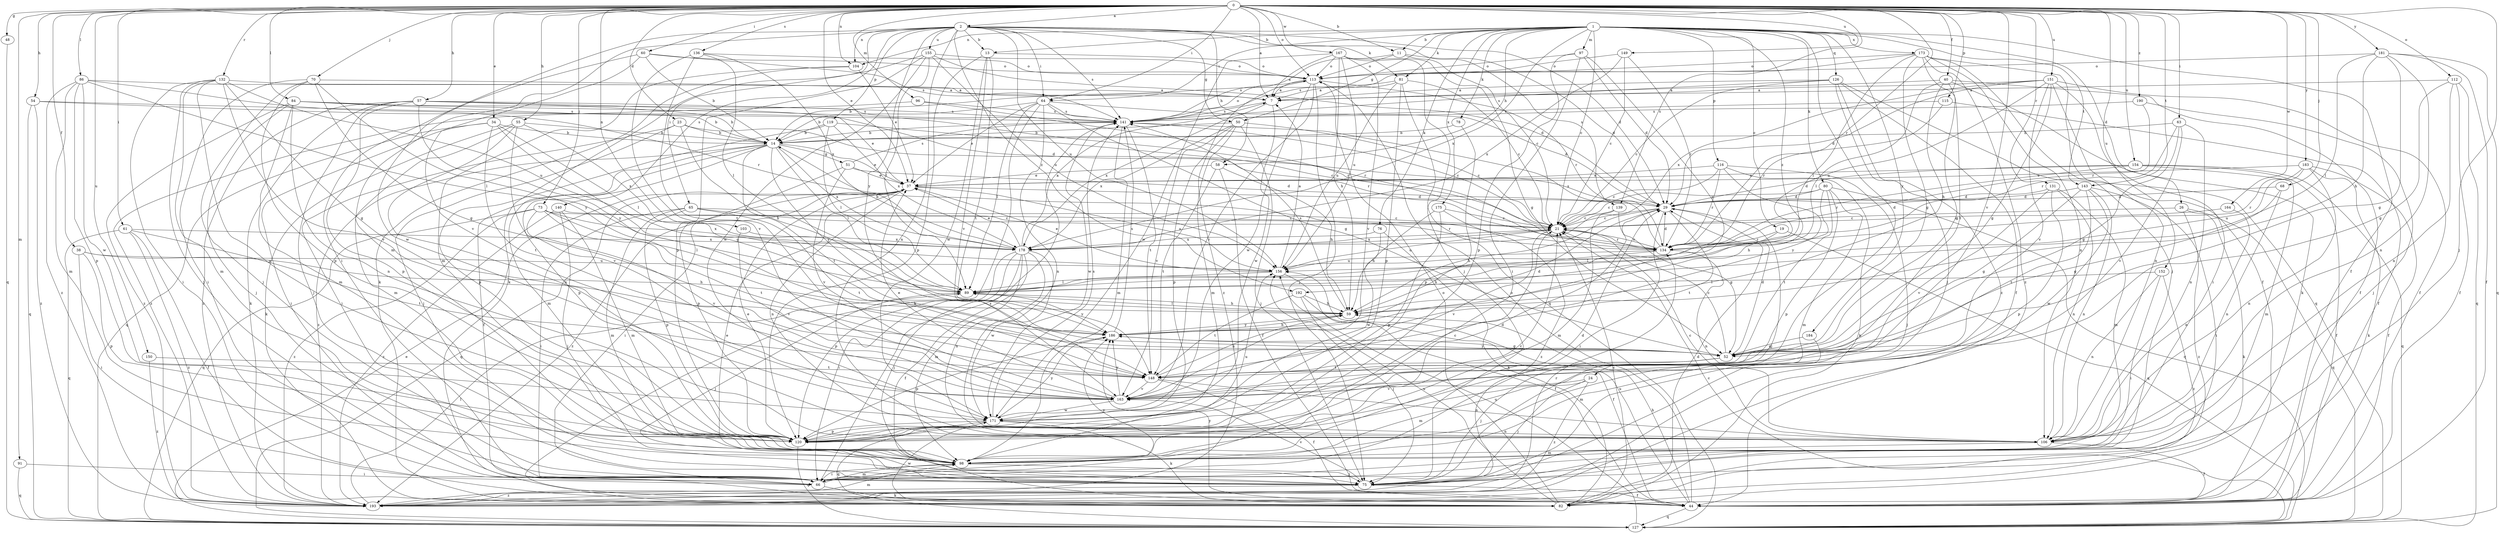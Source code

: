 strict digraph  {
0;
1;
2;
7;
11;
13;
14;
19;
21;
23;
24;
26;
29;
34;
37;
38;
40;
44;
48;
50;
51;
52;
54;
55;
57;
58;
59;
60;
61;
63;
64;
65;
66;
68;
70;
73;
75;
76;
78;
80;
81;
82;
84;
86;
89;
91;
96;
97;
98;
103;
104;
106;
112;
113;
115;
116;
119;
120;
126;
127;
131;
132;
134;
136;
139;
140;
141;
143;
148;
149;
150;
151;
152;
154;
155;
156;
163;
164;
167;
171;
173;
175;
178;
181;
183;
184;
186;
190;
192;
193;
0 -> 2  [label=a];
0 -> 7  [label=a];
0 -> 11  [label=b];
0 -> 23  [label=d];
0 -> 34  [label=e];
0 -> 37  [label=e];
0 -> 38  [label=f];
0 -> 40  [label=f];
0 -> 48  [label=g];
0 -> 54  [label=h];
0 -> 55  [label=h];
0 -> 57  [label=h];
0 -> 60  [label=i];
0 -> 61  [label=i];
0 -> 63  [label=i];
0 -> 64  [label=i];
0 -> 68  [label=j];
0 -> 70  [label=j];
0 -> 73  [label=j];
0 -> 75  [label=j];
0 -> 84  [label=l];
0 -> 86  [label=l];
0 -> 91  [label=m];
0 -> 96  [label=m];
0 -> 103  [label=n];
0 -> 104  [label=n];
0 -> 112  [label=o];
0 -> 113  [label=o];
0 -> 115  [label=p];
0 -> 131  [label=r];
0 -> 132  [label=r];
0 -> 134  [label=r];
0 -> 136  [label=s];
0 -> 139  [label=s];
0 -> 143  [label=t];
0 -> 149  [label=u];
0 -> 150  [label=u];
0 -> 151  [label=u];
0 -> 152  [label=u];
0 -> 154  [label=u];
0 -> 163  [label=v];
0 -> 164  [label=w];
0 -> 167  [label=w];
0 -> 181  [label=y];
0 -> 183  [label=y];
0 -> 190  [label=z];
1 -> 11  [label=b];
1 -> 13  [label=b];
1 -> 19  [label=c];
1 -> 21  [label=c];
1 -> 24  [label=d];
1 -> 26  [label=d];
1 -> 44  [label=f];
1 -> 50  [label=g];
1 -> 58  [label=h];
1 -> 64  [label=i];
1 -> 76  [label=k];
1 -> 78  [label=k];
1 -> 80  [label=k];
1 -> 81  [label=k];
1 -> 97  [label=m];
1 -> 104  [label=n];
1 -> 116  [label=p];
1 -> 126  [label=q];
1 -> 143  [label=t];
1 -> 173  [label=x];
1 -> 175  [label=x];
1 -> 178  [label=x];
1 -> 184  [label=y];
1 -> 192  [label=z];
2 -> 13  [label=b];
2 -> 29  [label=d];
2 -> 50  [label=g];
2 -> 58  [label=h];
2 -> 64  [label=i];
2 -> 65  [label=i];
2 -> 66  [label=i];
2 -> 81  [label=k];
2 -> 98  [label=m];
2 -> 104  [label=n];
2 -> 106  [label=n];
2 -> 119  [label=p];
2 -> 139  [label=s];
2 -> 140  [label=s];
2 -> 141  [label=s];
2 -> 155  [label=u];
2 -> 156  [label=u];
2 -> 186  [label=y];
2 -> 192  [label=z];
7 -> 141  [label=s];
7 -> 171  [label=w];
7 -> 178  [label=x];
11 -> 21  [label=c];
11 -> 29  [label=d];
11 -> 113  [label=o];
11 -> 141  [label=s];
13 -> 113  [label=o];
13 -> 120  [label=p];
13 -> 148  [label=t];
13 -> 163  [label=v];
13 -> 171  [label=w];
14 -> 37  [label=e];
14 -> 44  [label=f];
14 -> 51  [label=g];
14 -> 89  [label=l];
14 -> 98  [label=m];
14 -> 120  [label=p];
14 -> 148  [label=t];
14 -> 178  [label=x];
14 -> 186  [label=y];
14 -> 193  [label=z];
19 -> 89  [label=l];
19 -> 127  [label=q];
19 -> 134  [label=r];
21 -> 134  [label=r];
21 -> 156  [label=u];
21 -> 163  [label=v];
21 -> 178  [label=x];
23 -> 14  [label=b];
23 -> 59  [label=h];
23 -> 66  [label=i];
23 -> 75  [label=j];
23 -> 134  [label=r];
24 -> 75  [label=j];
24 -> 98  [label=m];
24 -> 163  [label=v];
24 -> 193  [label=z];
26 -> 21  [label=c];
26 -> 82  [label=k];
26 -> 127  [label=q];
26 -> 193  [label=z];
29 -> 21  [label=c];
29 -> 59  [label=h];
29 -> 66  [label=i];
29 -> 75  [label=j];
29 -> 148  [label=t];
34 -> 14  [label=b];
34 -> 52  [label=g];
34 -> 66  [label=i];
34 -> 89  [label=l];
34 -> 127  [label=q];
34 -> 148  [label=t];
37 -> 29  [label=d];
37 -> 66  [label=i];
37 -> 106  [label=n];
37 -> 127  [label=q];
37 -> 156  [label=u];
37 -> 193  [label=z];
38 -> 59  [label=h];
38 -> 66  [label=i];
38 -> 120  [label=p];
38 -> 156  [label=u];
40 -> 7  [label=a];
40 -> 44  [label=f];
40 -> 52  [label=g];
40 -> 59  [label=h];
40 -> 82  [label=k];
40 -> 89  [label=l];
44 -> 59  [label=h];
44 -> 113  [label=o];
44 -> 127  [label=q];
44 -> 156  [label=u];
44 -> 186  [label=y];
48 -> 127  [label=q];
50 -> 14  [label=b];
50 -> 21  [label=c];
50 -> 75  [label=j];
50 -> 98  [label=m];
50 -> 120  [label=p];
50 -> 163  [label=v];
50 -> 178  [label=x];
51 -> 29  [label=d];
51 -> 37  [label=e];
51 -> 120  [label=p];
51 -> 141  [label=s];
51 -> 163  [label=v];
52 -> 21  [label=c];
52 -> 29  [label=d];
52 -> 75  [label=j];
52 -> 148  [label=t];
52 -> 186  [label=y];
54 -> 29  [label=d];
54 -> 127  [label=q];
54 -> 141  [label=s];
54 -> 193  [label=z];
55 -> 14  [label=b];
55 -> 82  [label=k];
55 -> 98  [label=m];
55 -> 106  [label=n];
55 -> 163  [label=v];
55 -> 178  [label=x];
57 -> 14  [label=b];
57 -> 37  [label=e];
57 -> 75  [label=j];
57 -> 82  [label=k];
57 -> 120  [label=p];
57 -> 141  [label=s];
57 -> 186  [label=y];
57 -> 193  [label=z];
58 -> 37  [label=e];
58 -> 44  [label=f];
58 -> 59  [label=h];
58 -> 148  [label=t];
59 -> 89  [label=l];
59 -> 141  [label=s];
59 -> 186  [label=y];
60 -> 14  [label=b];
60 -> 113  [label=o];
60 -> 141  [label=s];
60 -> 163  [label=v];
60 -> 171  [label=w];
61 -> 44  [label=f];
61 -> 127  [label=q];
61 -> 148  [label=t];
61 -> 178  [label=x];
61 -> 193  [label=z];
63 -> 14  [label=b];
63 -> 52  [label=g];
63 -> 106  [label=n];
63 -> 134  [label=r];
63 -> 163  [label=v];
64 -> 14  [label=b];
64 -> 29  [label=d];
64 -> 37  [label=e];
64 -> 52  [label=g];
64 -> 82  [label=k];
64 -> 89  [label=l];
64 -> 106  [label=n];
64 -> 141  [label=s];
65 -> 21  [label=c];
65 -> 66  [label=i];
65 -> 98  [label=m];
65 -> 120  [label=p];
65 -> 134  [label=r];
65 -> 148  [label=t];
66 -> 82  [label=k];
66 -> 98  [label=m];
66 -> 141  [label=s];
66 -> 186  [label=y];
68 -> 29  [label=d];
68 -> 52  [label=g];
68 -> 106  [label=n];
70 -> 7  [label=a];
70 -> 52  [label=g];
70 -> 66  [label=i];
70 -> 75  [label=j];
70 -> 120  [label=p];
70 -> 186  [label=y];
73 -> 21  [label=c];
73 -> 89  [label=l];
73 -> 127  [label=q];
73 -> 148  [label=t];
73 -> 163  [label=v];
73 -> 178  [label=x];
73 -> 193  [label=z];
75 -> 37  [label=e];
75 -> 44  [label=f];
75 -> 163  [label=v];
75 -> 193  [label=z];
76 -> 82  [label=k];
76 -> 171  [label=w];
76 -> 178  [label=x];
78 -> 14  [label=b];
78 -> 120  [label=p];
80 -> 21  [label=c];
80 -> 29  [label=d];
80 -> 59  [label=h];
80 -> 98  [label=m];
80 -> 120  [label=p];
80 -> 127  [label=q];
80 -> 148  [label=t];
81 -> 7  [label=a];
81 -> 14  [label=b];
81 -> 21  [label=c];
81 -> 120  [label=p];
81 -> 127  [label=q];
81 -> 156  [label=u];
82 -> 21  [label=c];
82 -> 29  [label=d];
82 -> 113  [label=o];
82 -> 156  [label=u];
82 -> 171  [label=w];
84 -> 14  [label=b];
84 -> 75  [label=j];
84 -> 98  [label=m];
84 -> 106  [label=n];
84 -> 134  [label=r];
84 -> 141  [label=s];
84 -> 193  [label=z];
86 -> 7  [label=a];
86 -> 89  [label=l];
86 -> 98  [label=m];
86 -> 120  [label=p];
86 -> 134  [label=r];
86 -> 171  [label=w];
86 -> 193  [label=z];
89 -> 59  [label=h];
89 -> 75  [label=j];
89 -> 186  [label=y];
91 -> 66  [label=i];
91 -> 127  [label=q];
96 -> 134  [label=r];
96 -> 141  [label=s];
96 -> 193  [label=z];
97 -> 29  [label=d];
97 -> 66  [label=i];
97 -> 113  [label=o];
97 -> 120  [label=p];
97 -> 186  [label=y];
98 -> 21  [label=c];
98 -> 29  [label=d];
98 -> 66  [label=i];
98 -> 75  [label=j];
103 -> 163  [label=v];
103 -> 178  [label=x];
104 -> 37  [label=e];
104 -> 82  [label=k];
104 -> 98  [label=m];
106 -> 21  [label=c];
106 -> 44  [label=f];
106 -> 98  [label=m];
112 -> 7  [label=a];
112 -> 44  [label=f];
112 -> 52  [label=g];
112 -> 106  [label=n];
112 -> 127  [label=q];
113 -> 7  [label=a];
113 -> 75  [label=j];
113 -> 134  [label=r];
113 -> 163  [label=v];
113 -> 171  [label=w];
113 -> 193  [label=z];
115 -> 44  [label=f];
115 -> 134  [label=r];
115 -> 141  [label=s];
116 -> 21  [label=c];
116 -> 37  [label=e];
116 -> 75  [label=j];
116 -> 82  [label=k];
116 -> 134  [label=r];
116 -> 186  [label=y];
119 -> 14  [label=b];
119 -> 21  [label=c];
119 -> 89  [label=l];
119 -> 120  [label=p];
119 -> 178  [label=x];
120 -> 21  [label=c];
120 -> 29  [label=d];
120 -> 37  [label=e];
120 -> 127  [label=q];
120 -> 156  [label=u];
126 -> 7  [label=a];
126 -> 21  [label=c];
126 -> 44  [label=f];
126 -> 75  [label=j];
126 -> 127  [label=q];
126 -> 141  [label=s];
126 -> 193  [label=z];
127 -> 21  [label=c];
127 -> 37  [label=e];
127 -> 156  [label=u];
131 -> 29  [label=d];
131 -> 98  [label=m];
131 -> 106  [label=n];
131 -> 120  [label=p];
131 -> 163  [label=v];
132 -> 7  [label=a];
132 -> 52  [label=g];
132 -> 66  [label=i];
132 -> 75  [label=j];
132 -> 98  [label=m];
132 -> 120  [label=p];
132 -> 156  [label=u];
132 -> 163  [label=v];
134 -> 21  [label=c];
134 -> 29  [label=d];
134 -> 59  [label=h];
134 -> 106  [label=n];
134 -> 141  [label=s];
134 -> 156  [label=u];
136 -> 89  [label=l];
136 -> 113  [label=o];
136 -> 148  [label=t];
136 -> 163  [label=v];
136 -> 178  [label=x];
139 -> 21  [label=c];
139 -> 52  [label=g];
139 -> 98  [label=m];
140 -> 21  [label=c];
140 -> 75  [label=j];
140 -> 98  [label=m];
140 -> 193  [label=z];
141 -> 14  [label=b];
141 -> 21  [label=c];
141 -> 98  [label=m];
141 -> 113  [label=o];
141 -> 148  [label=t];
141 -> 171  [label=w];
143 -> 29  [label=d];
143 -> 52  [label=g];
143 -> 66  [label=i];
143 -> 106  [label=n];
143 -> 148  [label=t];
143 -> 171  [label=w];
148 -> 44  [label=f];
148 -> 59  [label=h];
148 -> 106  [label=n];
148 -> 163  [label=v];
149 -> 21  [label=c];
149 -> 113  [label=o];
149 -> 134  [label=r];
149 -> 178  [label=x];
150 -> 148  [label=t];
150 -> 193  [label=z];
151 -> 7  [label=a];
151 -> 29  [label=d];
151 -> 44  [label=f];
151 -> 52  [label=g];
151 -> 66  [label=i];
151 -> 106  [label=n];
151 -> 156  [label=u];
151 -> 163  [label=v];
151 -> 178  [label=x];
152 -> 66  [label=i];
152 -> 89  [label=l];
152 -> 106  [label=n];
152 -> 193  [label=z];
154 -> 29  [label=d];
154 -> 37  [label=e];
154 -> 44  [label=f];
154 -> 98  [label=m];
154 -> 127  [label=q];
154 -> 134  [label=r];
155 -> 29  [label=d];
155 -> 82  [label=k];
155 -> 89  [label=l];
155 -> 113  [label=o];
155 -> 120  [label=p];
155 -> 156  [label=u];
155 -> 171  [label=w];
156 -> 7  [label=a];
156 -> 37  [label=e];
156 -> 44  [label=f];
156 -> 89  [label=l];
163 -> 37  [label=e];
163 -> 171  [label=w];
163 -> 186  [label=y];
164 -> 21  [label=c];
164 -> 106  [label=n];
167 -> 7  [label=a];
167 -> 52  [label=g];
167 -> 59  [label=h];
167 -> 75  [label=j];
167 -> 113  [label=o];
167 -> 156  [label=u];
167 -> 163  [label=v];
167 -> 171  [label=w];
171 -> 82  [label=k];
171 -> 106  [label=n];
171 -> 120  [label=p];
171 -> 127  [label=q];
171 -> 141  [label=s];
171 -> 186  [label=y];
173 -> 44  [label=f];
173 -> 52  [label=g];
173 -> 75  [label=j];
173 -> 89  [label=l];
173 -> 106  [label=n];
173 -> 113  [label=o];
173 -> 141  [label=s];
173 -> 148  [label=t];
173 -> 193  [label=z];
175 -> 21  [label=c];
175 -> 59  [label=h];
175 -> 120  [label=p];
175 -> 193  [label=z];
178 -> 7  [label=a];
178 -> 14  [label=b];
178 -> 21  [label=c];
178 -> 37  [label=e];
178 -> 44  [label=f];
178 -> 66  [label=i];
178 -> 75  [label=j];
178 -> 98  [label=m];
178 -> 106  [label=n];
178 -> 120  [label=p];
178 -> 171  [label=w];
181 -> 44  [label=f];
181 -> 52  [label=g];
181 -> 59  [label=h];
181 -> 89  [label=l];
181 -> 106  [label=n];
181 -> 113  [label=o];
181 -> 127  [label=q];
183 -> 37  [label=e];
183 -> 44  [label=f];
183 -> 82  [label=k];
183 -> 106  [label=n];
183 -> 134  [label=r];
183 -> 156  [label=u];
184 -> 52  [label=g];
184 -> 98  [label=m];
186 -> 29  [label=d];
186 -> 52  [label=g];
186 -> 59  [label=h];
186 -> 120  [label=p];
186 -> 141  [label=s];
190 -> 75  [label=j];
190 -> 134  [label=r];
190 -> 141  [label=s];
192 -> 44  [label=f];
192 -> 59  [label=h];
192 -> 75  [label=j];
192 -> 148  [label=t];
193 -> 89  [label=l];
193 -> 98  [label=m];
193 -> 134  [label=r];
}
